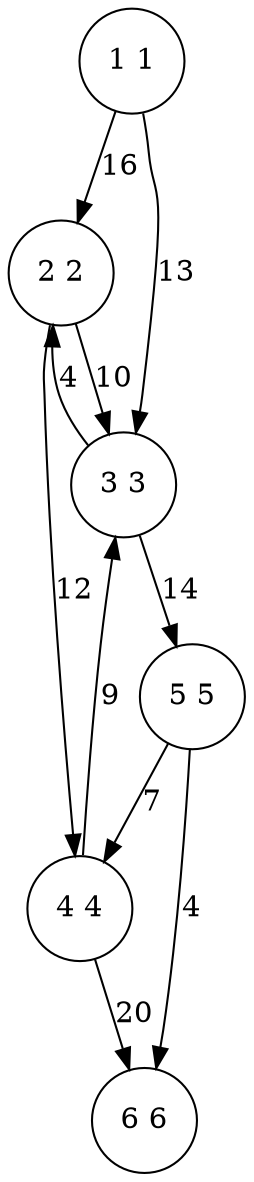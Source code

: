 digraph G{ 
	node [shape=circle]; 
	"1 1"
	"2 2"
	"3 3"
	"4 4"
	"5 5"
	"6 6"
	"1 1" -> "3 3" [label = "13"];
	"1 1" -> "2 2" [label = "16"];
	"2 2" -> "3 3" [label = "10"];
	"2 2" -> "4 4" [label = "12"];
	"3 3" -> "5 5" [label = "14"];
	"3 3" -> "2 2" [label = "4"];
	"4 4" -> "3 3" [label = "9"];
	"4 4" -> "6 6" [label = "20"];
	"5 5" -> "6 6" [label = "4"];
	"5 5" -> "4 4" [label = "7"];
}